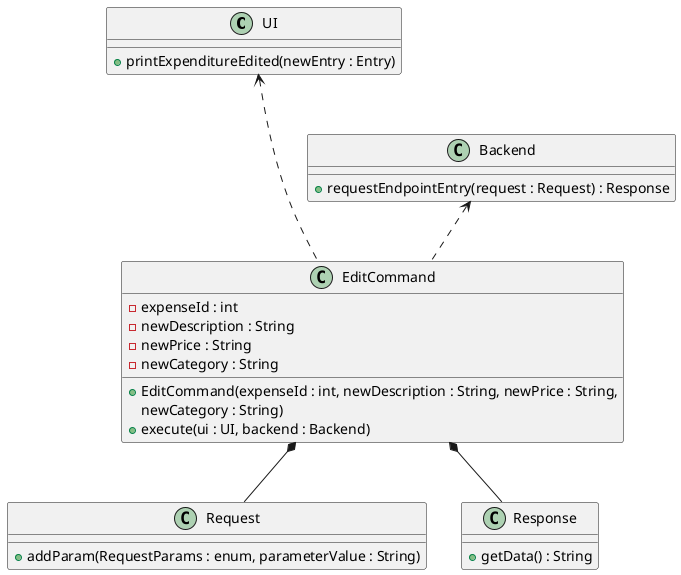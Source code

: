@startuml
'https://plantuml.com/class-diagram

'abstract class AbstractList
'abstract AbstractCollection
'interface List
'interface Collection
'
'List <|-- AbstractList
'Collection <|-- AbstractCollection
'
UI <... EditCommand
Backend <.. EditCommand
EditCommand *-- Request
EditCommand *-- Response

class EditCommand {
    - expenseId : int
    - newDescription : String
    - newPrice : String
    - newCategory : String
    + EditCommand(expenseId : int, newDescription : String, newPrice : String,
                newCategory : String)
    + execute(ui : UI, backend : Backend)
}

class Request {
+addParam(RequestParams : enum, parameterValue : String)
}

class UI {
+printExpenditureEdited(newEntry : Entry)
}

class Response{
+getData() : String
}

class Backend{
+requestEndpointEntry(request : Request) : Response
}

@enduml